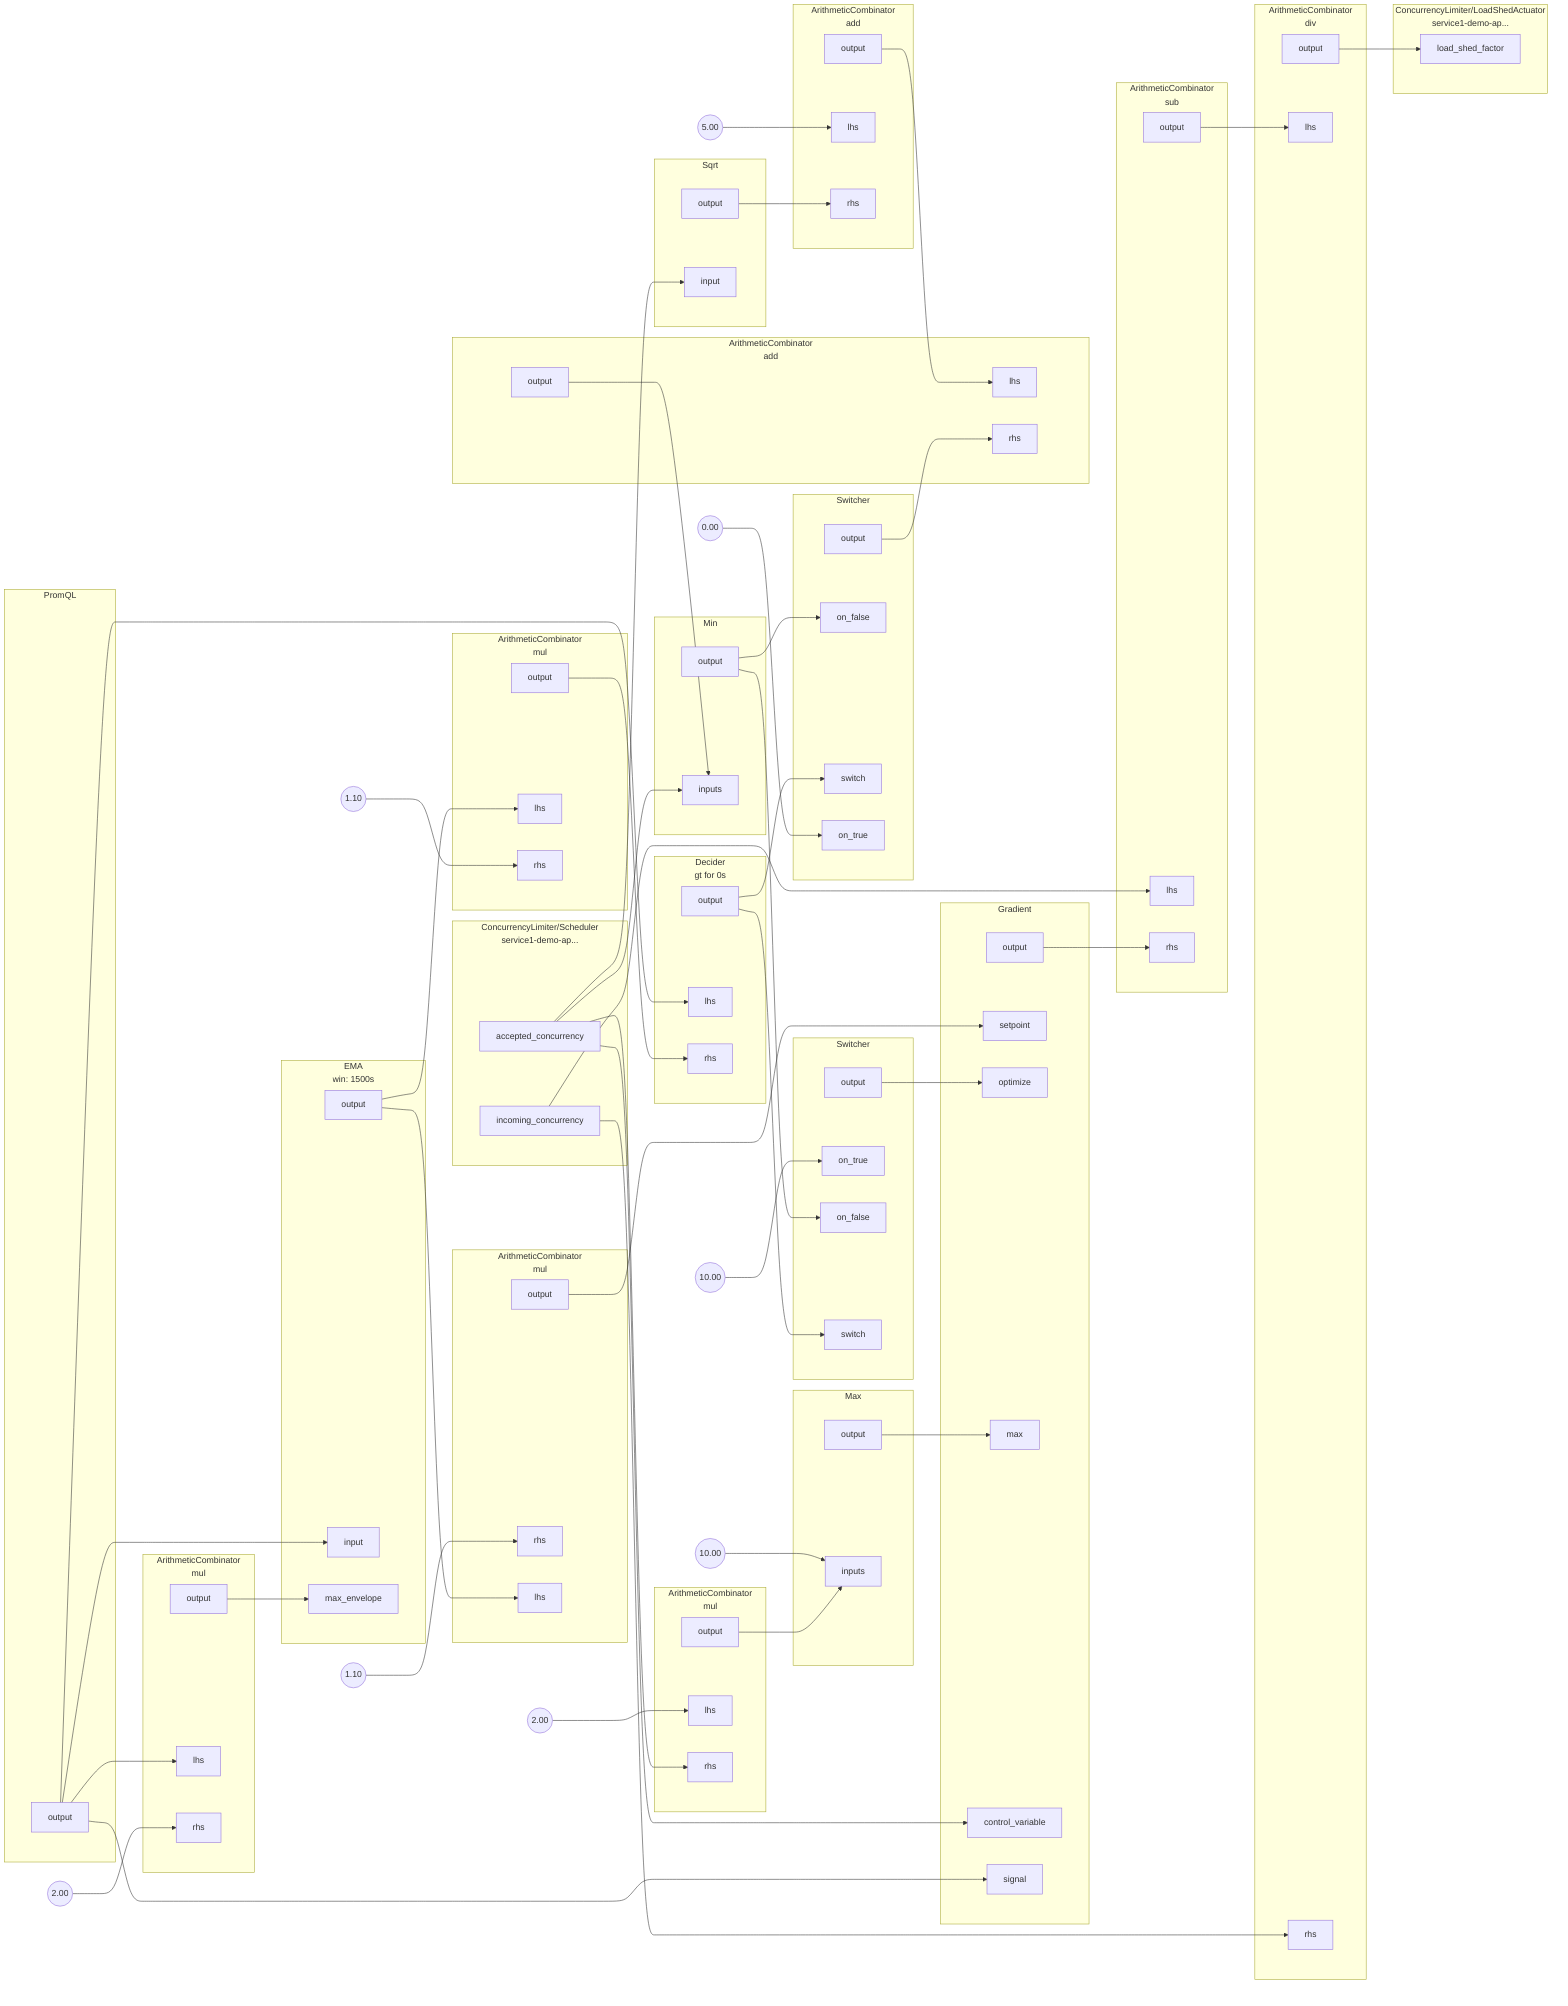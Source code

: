 flowchart LR
subgraph 0[<center>ArithmeticCombinator<br/>mul</center>]
subgraph 0_inports[ ]
style 0_inports fill:none,stroke:none
0lhs[lhs]
0rhs[rhs]
end
subgraph 0_outports[ ]
style 0_outports fill:none,stroke:none
0output[output]
end
end
FakeConstant0((2.00))
FakeConstant0 --> 0rhs
subgraph 1[<center>ArithmeticCombinator<br/>mul</center>]
subgraph 1_inports[ ]
style 1_inports fill:none,stroke:none
1rhs[rhs]
1lhs[lhs]
end
subgraph 1_outports[ ]
style 1_outports fill:none,stroke:none
1output[output]
end
end
FakeConstant1((1.10))
FakeConstant1 --> 1rhs
subgraph 2[<center>ArithmeticCombinator<br/>sub</center>]
subgraph 2_inports[ ]
style 2_inports fill:none,stroke:none
2lhs[lhs]
2rhs[rhs]
end
subgraph 2_outports[ ]
style 2_outports fill:none,stroke:none
2output[output]
end
end
subgraph 3[<center>ArithmeticCombinator<br/>div</center>]
subgraph 3_inports[ ]
style 3_inports fill:none,stroke:none
3lhs[lhs]
3rhs[rhs]
end
subgraph 3_outports[ ]
style 3_outports fill:none,stroke:none
3output[output]
end
end
subgraph 4[<center>ArithmeticCombinator<br/>mul</center>]
subgraph 4_inports[ ]
style 4_inports fill:none,stroke:none
4lhs[lhs]
4rhs[rhs]
end
subgraph 4_outports[ ]
style 4_outports fill:none,stroke:none
4output[output]
end
end
FakeConstant2((2.00))
FakeConstant2 --> 4lhs
subgraph 5[<center>ArithmeticCombinator<br/>mul</center>]
subgraph 5_inports[ ]
style 5_inports fill:none,stroke:none
5lhs[lhs]
5rhs[rhs]
end
subgraph 5_outports[ ]
style 5_outports fill:none,stroke:none
5output[output]
end
end
FakeConstant3((1.10))
FakeConstant3 --> 5rhs
subgraph 6[<center>ArithmeticCombinator<br/>add</center>]
subgraph 6_inports[ ]
style 6_inports fill:none,stroke:none
6lhs[lhs]
6rhs[rhs]
end
subgraph 6_outports[ ]
style 6_outports fill:none,stroke:none
6output[output]
end
end
FakeConstant4((5.00))
FakeConstant4 --> 6lhs
subgraph 7[<center>ArithmeticCombinator<br/>add</center>]
subgraph 7_inports[ ]
style 7_inports fill:none,stroke:none
7lhs[lhs]
7rhs[rhs]
end
subgraph 7_outports[ ]
style 7_outports fill:none,stroke:none
7output[output]
end
end
subgraph 8[Min]
subgraph 8_inports[ ]
style 8_inports fill:none,stroke:none
8inputs[inputs]
8inputs[inputs]
end
subgraph 8_outports[ ]
style 8_outports fill:none,stroke:none
8output[output]
end
end
subgraph 9[Max]
subgraph 9_inports[ ]
style 9_inports fill:none,stroke:none
9inputs[inputs]
9inputs[inputs]
end
subgraph 9_outports[ ]
style 9_outports fill:none,stroke:none
9output[output]
end
end
FakeConstant5((10.00))
FakeConstant5 --> 9inputs
subgraph 10[Sqrt]
subgraph 10_inports[ ]
style 10_inports fill:none,stroke:none
10input[input]
end
subgraph 10_outports[ ]
style 10_outports fill:none,stroke:none
10output[output]
end
end
subgraph 11[PromQL]
subgraph 11_outports[ ]
style 11_outports fill:none,stroke:none
11output[output]
end
end
subgraph 12[<center>EMA<br/>win: 1500s</center>]
subgraph 12_inports[ ]
style 12_inports fill:none,stroke:none
12input[input]
12max_envelope[max_envelope]
end
subgraph 12_outports[ ]
style 12_outports fill:none,stroke:none
12output[output]
end
end
subgraph 13[Gradient]
subgraph 13_inports[ ]
style 13_inports fill:none,stroke:none
13setpoint[setpoint]
13optimize[optimize]
13max[max]
13control_variable[control_variable]
13signal[signal]
end
subgraph 13_outports[ ]
style 13_outports fill:none,stroke:none
13output[output]
end
end
subgraph 14.Scheduler[<center>ConcurrencyLimiter/Scheduler<br/>service1-demo-ap...</center>]
subgraph 14.Scheduler_outports[ ]
style 14.Scheduler_outports fill:none,stroke:none
14.Scheduleraccepted_concurrency[accepted_concurrency]
14.Schedulerincoming_concurrency[incoming_concurrency]
end
end
subgraph 14.LoadShedActuator[<center>ConcurrencyLimiter/LoadShedActuator<br/>service1-demo-ap...</center>]
subgraph 14.LoadShedActuator_inports[ ]
style 14.LoadShedActuator_inports fill:none,stroke:none
14.LoadShedActuatorload_shed_factor[load_shed_factor]
end
end
subgraph 17[Switcher]
subgraph 17_inports[ ]
style 17_inports fill:none,stroke:none
17on_false[on_false]
17switch[switch]
17on_true[on_true]
end
subgraph 17_outports[ ]
style 17_outports fill:none,stroke:none
17output[output]
end
end
FakeConstant6((0.00))
FakeConstant6 --> 17on_true
subgraph 16[Switcher]
subgraph 16_inports[ ]
style 16_inports fill:none,stroke:none
16on_true[on_true]
16on_false[on_false]
16switch[switch]
end
subgraph 16_outports[ ]
style 16_outports fill:none,stroke:none
16output[output]
end
end
FakeConstant7((10.00))
FakeConstant7 --> 16on_true
subgraph 15[<center>Decider<br/>gt for 0s</center>]
subgraph 15_inports[ ]
style 15_inports fill:none,stroke:none
15lhs[lhs]
15rhs[rhs]
end
subgraph 15_outports[ ]
style 15_outports fill:none,stroke:none
15output[output]
end
end
17output --> 7rhs
1output --> 13setpoint
2output --> 3lhs
6output --> 7lhs
9output --> 13max
10output --> 6rhs
14.Scheduleraccepted_concurrency --> 4rhs
14.Scheduleraccepted_concurrency --> 8inputs
14.Scheduleraccepted_concurrency --> 10input
14.Scheduleraccepted_concurrency --> 13control_variable
16output --> 13optimize
0output --> 12max_envelope
13output --> 2rhs
3output --> 14.LoadShedActuatorload_shed_factor
4output --> 9inputs
5output --> 15rhs
12output --> 1lhs
12output --> 5lhs
14.Schedulerincoming_concurrency --> 2lhs
14.Schedulerincoming_concurrency --> 3rhs
15output --> 16switch
15output --> 17switch
7output --> 8inputs
8output --> 16on_false
8output --> 17on_false
11output --> 0lhs
11output --> 12input
11output --> 13signal
11output --> 15lhs